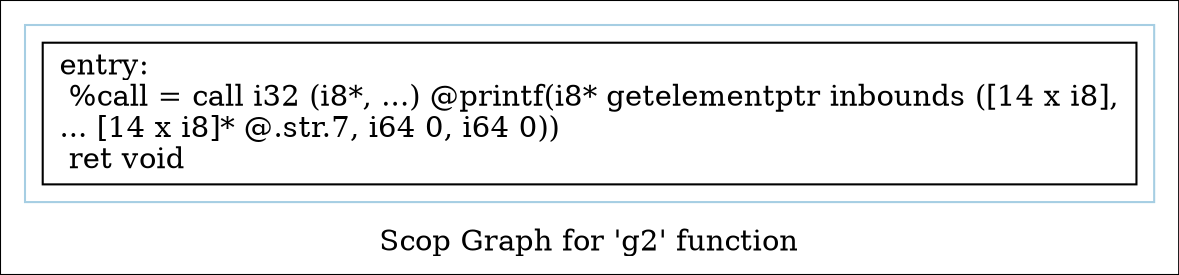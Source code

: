 digraph "Scop Graph for 'g2' function" {
	label="Scop Graph for 'g2' function";

	Node0xc0fcd0 [shape=record,label="{entry:\l  %call = call i32 (i8*, ...) @printf(i8* getelementptr inbounds ([14 x i8],\l... [14 x i8]* @.str.7, i64 0, i64 0))\l  ret void\l}"];
	colorscheme = "paired12"
        subgraph cluster_0xc162c0 {
          label = "";
          style = solid;
          color = 1
          Node0xc0fcd0;
        }
}
